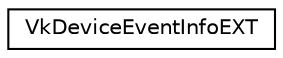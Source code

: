 digraph "Graphical Class Hierarchy"
{
 // LATEX_PDF_SIZE
  edge [fontname="Helvetica",fontsize="10",labelfontname="Helvetica",labelfontsize="10"];
  node [fontname="Helvetica",fontsize="10",shape=record];
  rankdir="LR";
  Node0 [label="VkDeviceEventInfoEXT",height=0.2,width=0.4,color="black", fillcolor="white", style="filled",URL="$d6/ddd/structVkDeviceEventInfoEXT.html",tooltip=" "];
}
